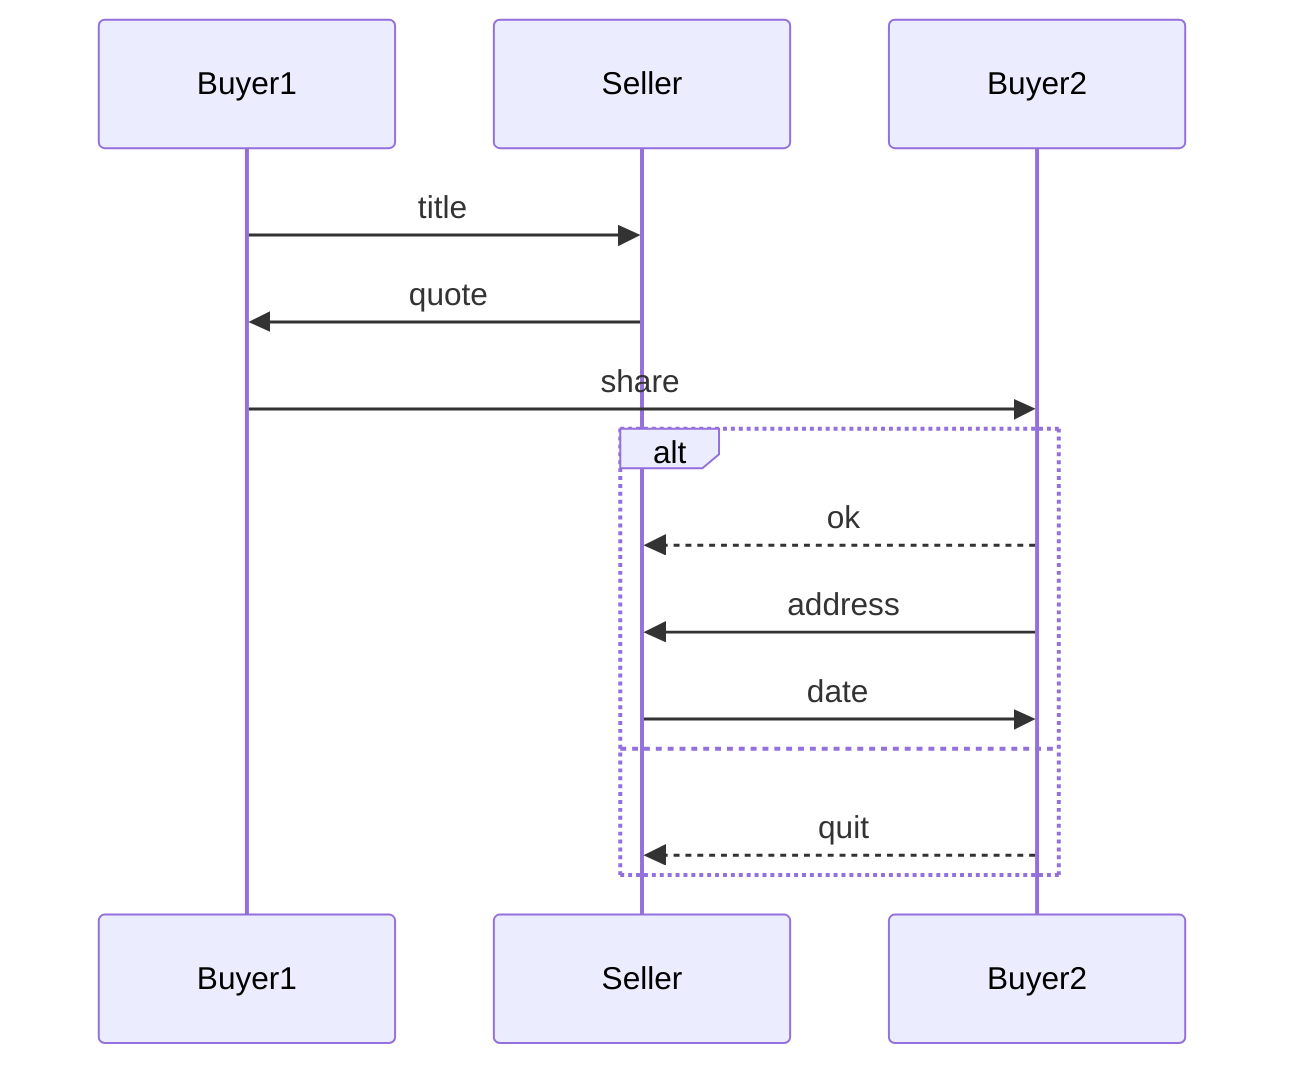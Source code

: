 sequenceDiagram
    participant Buyer1
    participant Seller
    participant Buyer2
    Buyer1 ->> Seller: title
    Seller ->> Buyer1: quote
    Buyer1 ->> Buyer2: share
    alt 
        Buyer2 -->> Seller: ok
        Buyer2 ->> Seller: address
        Seller ->> Buyer2: date
    else
        Buyer2 -->> Seller: quit
    end